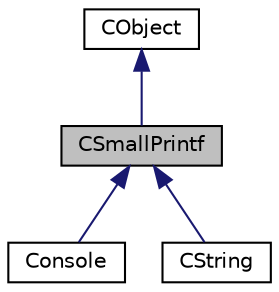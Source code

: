 digraph "CSmallPrintf"
{
  edge [fontname="Helvetica",fontsize="10",labelfontname="Helvetica",labelfontsize="10"];
  node [fontname="Helvetica",fontsize="10",shape=record];
  Node1 [label="CSmallPrintf",height=0.2,width=0.4,color="black", fillcolor="grey75", style="filled" fontcolor="black"];
  Node2 -> Node1 [dir="back",color="midnightblue",fontsize="10",style="solid",fontname="Helvetica"];
  Node2 [label="CObject",height=0.2,width=0.4,color="black", fillcolor="white", style="filled",URL="$dc/dac/class_c_object.html"];
  Node1 -> Node3 [dir="back",color="midnightblue",fontsize="10",style="solid",fontname="Helvetica"];
  Node3 [label="Console",height=0.2,width=0.4,color="black", fillcolor="white", style="filled",URL="$d6/d56/class_console.html",tooltip="The Console class provides a lightweight input/output stream to console. "];
  Node1 -> Node4 [dir="back",color="midnightblue",fontsize="10",style="solid",fontname="Helvetica"];
  Node4 [label="CString",height=0.2,width=0.4,color="black", fillcolor="white", style="filled",URL="$df/d99/class_c_string.html",tooltip="a string class inherit from CSmallPrintf. "];
}
